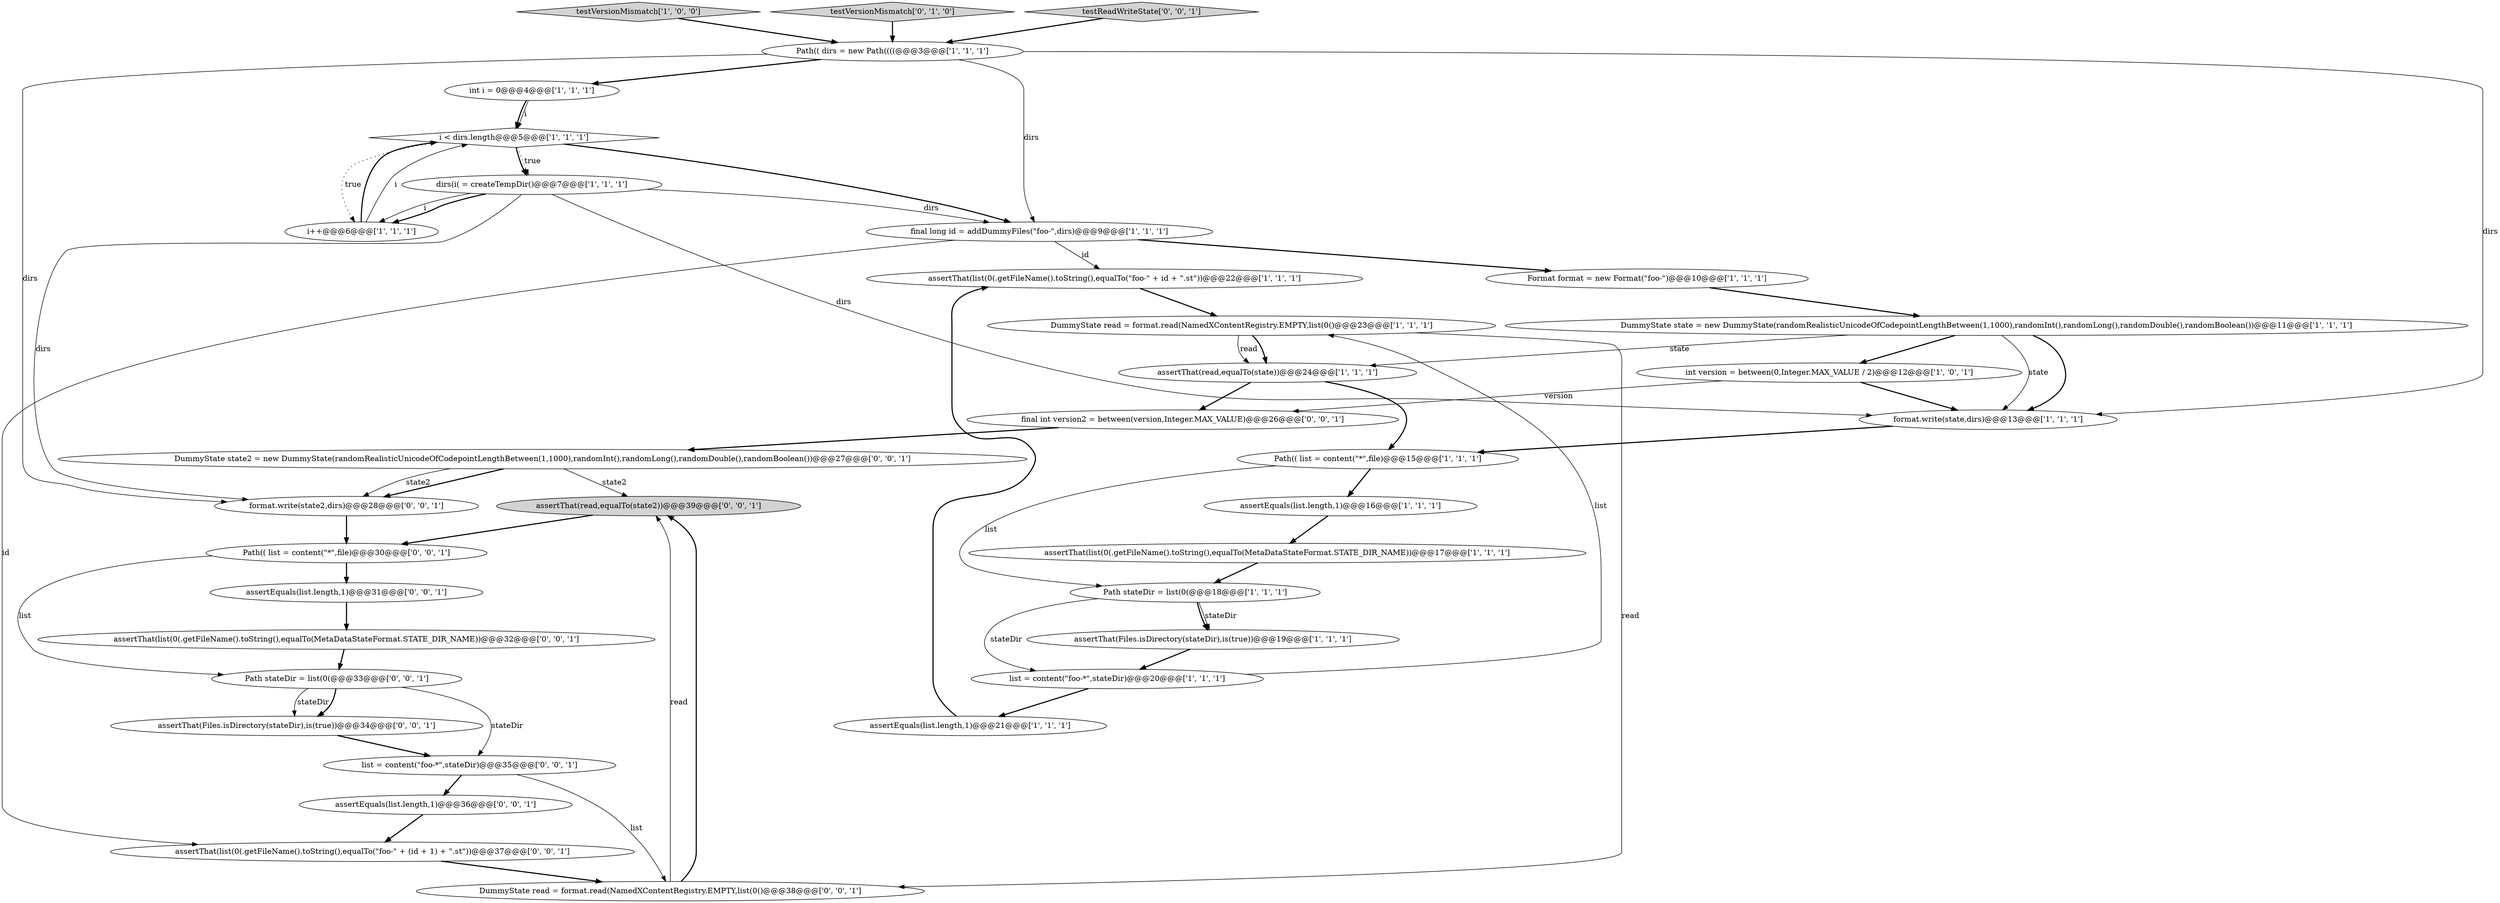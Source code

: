 digraph {
2 [style = filled, label = "assertThat(list(0(.getFileName().toString(),equalTo(\"foo-\" + id + \".st\"))@@@22@@@['1', '1', '1']", fillcolor = white, shape = ellipse image = "AAA0AAABBB1BBB"];
10 [style = filled, label = "assertThat(read,equalTo(state))@@@24@@@['1', '1', '1']", fillcolor = white, shape = ellipse image = "AAA0AAABBB1BBB"];
17 [style = filled, label = "testVersionMismatch['1', '0', '0']", fillcolor = lightgray, shape = diamond image = "AAA0AAABBB1BBB"];
13 [style = filled, label = "Path(( dirs = new Path((((@@@3@@@['1', '1', '1']", fillcolor = white, shape = ellipse image = "AAA0AAABBB1BBB"];
16 [style = filled, label = "DummyState read = format.read(NamedXContentRegistry.EMPTY,list(0()@@@23@@@['1', '1', '1']", fillcolor = white, shape = ellipse image = "AAA0AAABBB1BBB"];
28 [style = filled, label = "list = content(\"foo-*\",stateDir)@@@35@@@['0', '0', '1']", fillcolor = white, shape = ellipse image = "AAA0AAABBB3BBB"];
35 [style = filled, label = "assertThat(read,equalTo(state2))@@@39@@@['0', '0', '1']", fillcolor = lightgray, shape = ellipse image = "AAA0AAABBB3BBB"];
20 [style = filled, label = "DummyState state = new DummyState(randomRealisticUnicodeOfCodepointLengthBetween(1,1000),randomInt(),randomLong(),randomDouble(),randomBoolean())@@@11@@@['1', '1', '1']", fillcolor = white, shape = ellipse image = "AAA0AAABBB1BBB"];
34 [style = filled, label = "Path(( list = content(\"*\",file)@@@30@@@['0', '0', '1']", fillcolor = white, shape = ellipse image = "AAA0AAABBB3BBB"];
30 [style = filled, label = "assertEquals(list.length,1)@@@31@@@['0', '0', '1']", fillcolor = white, shape = ellipse image = "AAA0AAABBB3BBB"];
1 [style = filled, label = "final long id = addDummyFiles(\"foo-\",dirs)@@@9@@@['1', '1', '1']", fillcolor = white, shape = ellipse image = "AAA0AAABBB1BBB"];
25 [style = filled, label = "assertThat(list(0(.getFileName().toString(),equalTo(\"foo-\" + (id + 1) + \".st\"))@@@37@@@['0', '0', '1']", fillcolor = white, shape = ellipse image = "AAA0AAABBB3BBB"];
32 [style = filled, label = "format.write(state2,dirs)@@@28@@@['0', '0', '1']", fillcolor = white, shape = ellipse image = "AAA0AAABBB3BBB"];
18 [style = filled, label = "Format format = new Format(\"foo-\")@@@10@@@['1', '1', '1']", fillcolor = white, shape = ellipse image = "AAA0AAABBB1BBB"];
4 [style = filled, label = "i++@@@6@@@['1', '1', '1']", fillcolor = white, shape = ellipse image = "AAA0AAABBB1BBB"];
6 [style = filled, label = "Path stateDir = list(0(@@@18@@@['1', '1', '1']", fillcolor = white, shape = ellipse image = "AAA0AAABBB1BBB"];
21 [style = filled, label = "testVersionMismatch['0', '1', '0']", fillcolor = lightgray, shape = diamond image = "AAA0AAABBB2BBB"];
11 [style = filled, label = "i < dirs.length@@@5@@@['1', '1', '1']", fillcolor = white, shape = diamond image = "AAA0AAABBB1BBB"];
14 [style = filled, label = "dirs(i( = createTempDir()@@@7@@@['1', '1', '1']", fillcolor = white, shape = ellipse image = "AAA0AAABBB1BBB"];
5 [style = filled, label = "format.write(state,dirs)@@@13@@@['1', '1', '1']", fillcolor = white, shape = ellipse image = "AAA0AAABBB1BBB"];
31 [style = filled, label = "assertThat(list(0(.getFileName().toString(),equalTo(MetaDataStateFormat.STATE_DIR_NAME))@@@32@@@['0', '0', '1']", fillcolor = white, shape = ellipse image = "AAA0AAABBB3BBB"];
3 [style = filled, label = "int i = 0@@@4@@@['1', '1', '1']", fillcolor = white, shape = ellipse image = "AAA0AAABBB1BBB"];
0 [style = filled, label = "int version = between(0,Integer.MAX_VALUE / 2)@@@12@@@['1', '0', '1']", fillcolor = white, shape = ellipse image = "AAA0AAABBB1BBB"];
12 [style = filled, label = "assertEquals(list.length,1)@@@21@@@['1', '1', '1']", fillcolor = white, shape = ellipse image = "AAA0AAABBB1BBB"];
24 [style = filled, label = "assertThat(Files.isDirectory(stateDir),is(true))@@@34@@@['0', '0', '1']", fillcolor = white, shape = ellipse image = "AAA0AAABBB3BBB"];
15 [style = filled, label = "list = content(\"foo-*\",stateDir)@@@20@@@['1', '1', '1']", fillcolor = white, shape = ellipse image = "AAA0AAABBB1BBB"];
26 [style = filled, label = "DummyState read = format.read(NamedXContentRegistry.EMPTY,list(0()@@@38@@@['0', '0', '1']", fillcolor = white, shape = ellipse image = "AAA0AAABBB3BBB"];
33 [style = filled, label = "final int version2 = between(version,Integer.MAX_VALUE)@@@26@@@['0', '0', '1']", fillcolor = white, shape = ellipse image = "AAA0AAABBB3BBB"];
29 [style = filled, label = "Path stateDir = list(0(@@@33@@@['0', '0', '1']", fillcolor = white, shape = ellipse image = "AAA0AAABBB3BBB"];
7 [style = filled, label = "assertThat(Files.isDirectory(stateDir),is(true))@@@19@@@['1', '1', '1']", fillcolor = white, shape = ellipse image = "AAA0AAABBB1BBB"];
9 [style = filled, label = "assertEquals(list.length,1)@@@16@@@['1', '1', '1']", fillcolor = white, shape = ellipse image = "AAA0AAABBB1BBB"];
27 [style = filled, label = "DummyState state2 = new DummyState(randomRealisticUnicodeOfCodepointLengthBetween(1,1000),randomInt(),randomLong(),randomDouble(),randomBoolean())@@@27@@@['0', '0', '1']", fillcolor = white, shape = ellipse image = "AAA0AAABBB3BBB"];
23 [style = filled, label = "assertEquals(list.length,1)@@@36@@@['0', '0', '1']", fillcolor = white, shape = ellipse image = "AAA0AAABBB3BBB"];
19 [style = filled, label = "assertThat(list(0(.getFileName().toString(),equalTo(MetaDataStateFormat.STATE_DIR_NAME))@@@17@@@['1', '1', '1']", fillcolor = white, shape = ellipse image = "AAA0AAABBB1BBB"];
22 [style = filled, label = "testReadWriteState['0', '0', '1']", fillcolor = lightgray, shape = diamond image = "AAA0AAABBB3BBB"];
8 [style = filled, label = "Path(( list = content(\"*\",file)@@@15@@@['1', '1', '1']", fillcolor = white, shape = ellipse image = "AAA0AAABBB1BBB"];
9->19 [style = bold, label=""];
33->27 [style = bold, label=""];
3->11 [style = solid, label="i"];
16->26 [style = solid, label="read"];
3->11 [style = bold, label=""];
23->25 [style = bold, label=""];
18->20 [style = bold, label=""];
5->8 [style = bold, label=""];
8->9 [style = bold, label=""];
19->6 [style = bold, label=""];
13->5 [style = solid, label="dirs"];
6->7 [style = solid, label="stateDir"];
15->12 [style = bold, label=""];
29->24 [style = solid, label="stateDir"];
12->2 [style = bold, label=""];
4->11 [style = bold, label=""];
20->5 [style = bold, label=""];
25->26 [style = bold, label=""];
26->35 [style = bold, label=""];
28->26 [style = solid, label="list"];
10->8 [style = bold, label=""];
28->23 [style = bold, label=""];
27->32 [style = bold, label=""];
1->18 [style = bold, label=""];
11->1 [style = bold, label=""];
8->6 [style = solid, label="list"];
14->4 [style = solid, label="i"];
0->33 [style = solid, label="version"];
11->14 [style = bold, label=""];
16->10 [style = bold, label=""];
4->11 [style = solid, label="i"];
14->32 [style = solid, label="dirs"];
30->31 [style = bold, label=""];
34->29 [style = solid, label="list"];
26->35 [style = solid, label="read"];
16->10 [style = solid, label="read"];
1->25 [style = solid, label="id"];
27->32 [style = solid, label="state2"];
11->14 [style = dotted, label="true"];
13->32 [style = solid, label="dirs"];
17->13 [style = bold, label=""];
15->16 [style = solid, label="list"];
14->1 [style = solid, label="dirs"];
20->5 [style = solid, label="state"];
27->35 [style = solid, label="state2"];
13->3 [style = bold, label=""];
13->1 [style = solid, label="dirs"];
2->16 [style = bold, label=""];
11->4 [style = dotted, label="true"];
32->34 [style = bold, label=""];
7->15 [style = bold, label=""];
31->29 [style = bold, label=""];
14->4 [style = bold, label=""];
0->5 [style = bold, label=""];
20->0 [style = bold, label=""];
6->7 [style = bold, label=""];
29->24 [style = bold, label=""];
34->30 [style = bold, label=""];
10->33 [style = bold, label=""];
24->28 [style = bold, label=""];
35->34 [style = bold, label=""];
1->2 [style = solid, label="id"];
20->10 [style = solid, label="state"];
22->13 [style = bold, label=""];
14->5 [style = solid, label="dirs"];
29->28 [style = solid, label="stateDir"];
21->13 [style = bold, label=""];
6->15 [style = solid, label="stateDir"];
}
